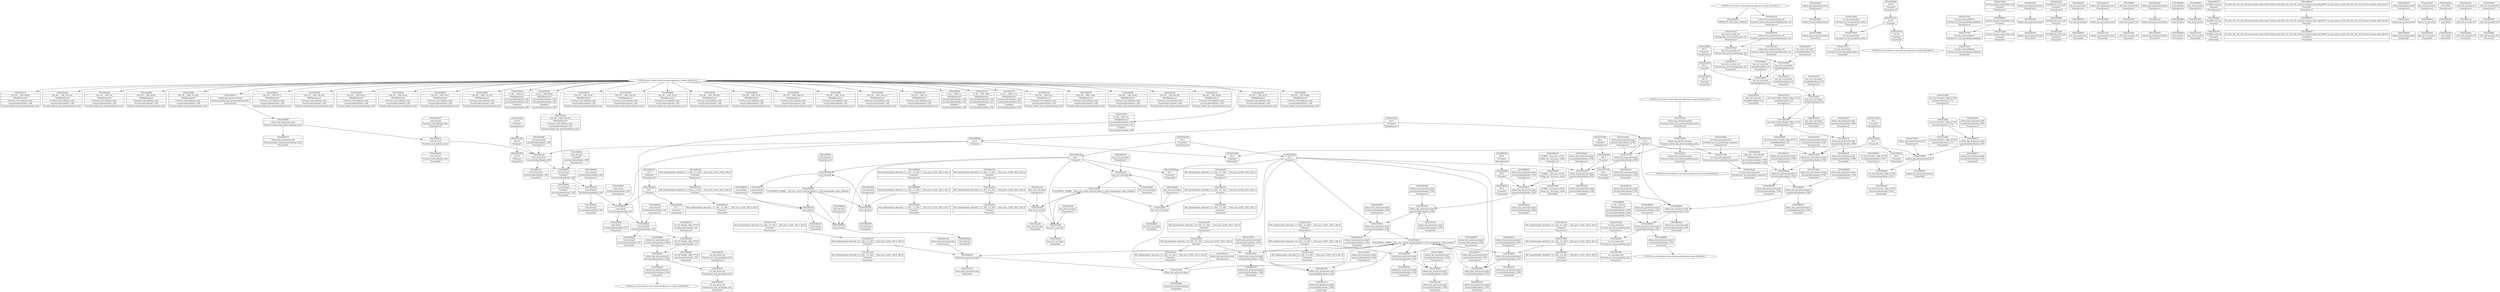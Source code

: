 digraph {
	CE0x438d630 [shape=record,shape=Mrecord,label="{CE0x438d630|128:_i8*,_:_CRE_48,52_|*MultipleSource*|Function::cred_sid&Arg::cred::|security/selinux/hooks.c,196|Function::selinux_key_permission&Arg::cred::}"]
	CE0x4382f90 [shape=record,shape=Mrecord,label="{CE0x4382f90|i64*_getelementptr_inbounds_(_2_x_i64_,_2_x_i64_*___llvm_gcov_ctr131,_i64_0,_i64_1)|*Constant*|*SummSink*}"]
	"CONST[source:1(input),value:2(dynamic)][purpose:{object}][SrcIdx:1]"
	CE0x43abe00 [shape=record,shape=Mrecord,label="{CE0x43abe00|key_ref_to_ptr:and|include/linux/key.h,116}"]
	CE0x4377510 [shape=record,shape=Mrecord,label="{CE0x4377510|selinux_key_permission:cmp|security/selinux/hooks.c,5783}"]
	CE0x43519e0 [shape=record,shape=Mrecord,label="{CE0x43519e0|selinux_key_permission:tmp2|security/selinux/hooks.c,5783|*SummSink*}"]
	CE0x437d740 [shape=record,shape=Mrecord,label="{CE0x437d740|selinux_key_permission:tmp|*SummSink*}"]
	CE0x437d610 [shape=record,shape=Mrecord,label="{CE0x437d610|selinux_key_permission:return|*SummSource*}"]
	CE0x437d680 [shape=record,shape=Mrecord,label="{CE0x437d680|selinux_key_permission:return|*SummSink*}"]
	CE0x43aea20 [shape=record,shape=Mrecord,label="{CE0x43aea20|i64_-2|*Constant*}"]
	CE0x438e680 [shape=record,shape=Mrecord,label="{CE0x438e680|128:_i8*,_:_CRE_112,120_|*MultipleSource*|Function::cred_sid&Arg::cred::|security/selinux/hooks.c,196|Function::selinux_key_permission&Arg::cred::}"]
	CE0x437a790 [shape=record,shape=Mrecord,label="{CE0x437a790|i32_5|*Constant*|*SummSource*}"]
	CE0x43744a0 [shape=record,shape=Mrecord,label="{CE0x43744a0|avc_has_perm:tclass|Function::avc_has_perm&Arg::tclass::|*SummSource*}"]
	CE0x43aab20 [shape=record,shape=Mrecord,label="{CE0x43aab20|key_ref_to_ptr:tmp}"]
	CE0x43ac160 [shape=record,shape=Mrecord,label="{CE0x43ac160|key_ref_to_ptr:tmp5|include/linux/key.h,116|*SummSource*}"]
	CE0x4378b00 [shape=record,shape=Mrecord,label="{CE0x4378b00|4:_i32,_:_CRE_8,12_|*MultipleSource*|security/selinux/hooks.c,196|security/selinux/hooks.c,197|*LoadInst*|security/selinux/hooks.c,196}"]
	CE0x435bb50 [shape=record,shape=Mrecord,label="{CE0x435bb50|selinux_key_permission:perm|Function::selinux_key_permission&Arg::perm::}"]
	CE0x4388620 [shape=record,shape=Mrecord,label="{CE0x4388620|selinux_key_permission:sid2|security/selinux/hooks.c,5791}"]
	CE0x4385530 [shape=record,shape=Mrecord,label="{CE0x4385530|selinux_key_permission:tmp14|security/selinux/hooks.c,5792|*SummSink*}"]
	CE0x43ac0f0 [shape=record,shape=Mrecord,label="{CE0x43ac0f0|key_ref_to_ptr:tmp5|include/linux/key.h,116}"]
	CE0x43819c0 [shape=record,shape=Mrecord,label="{CE0x43819c0|i32_22|*Constant*|*SummSource*}"]
	CE0x4374c60 [shape=record,shape=Mrecord,label="{CE0x4374c60|%struct.common_audit_data*_null|*Constant*|*SummSource*}"]
	CE0x4387f70 [shape=record,shape=Mrecord,label="{CE0x4387f70|i16_43|*Constant*|*SummSink*}"]
	CE0x4379cc0 [shape=record,shape=Mrecord,label="{CE0x4379cc0|i64*_getelementptr_inbounds_(_6_x_i64_,_6_x_i64_*___llvm_gcov_ctr421,_i64_0,_i64_4)|*Constant*|*SummSink*}"]
	CE0x435e290 [shape=record,shape=Mrecord,label="{CE0x435e290|selinux_key_permission:if.end}"]
	CE0x4379d30 [shape=record,shape=Mrecord,label="{CE0x4379d30|selinux_key_permission:tmp8|security/selinux/hooks.c,5786|*SummSource*}"]
	CE0x43ae600 [shape=record,shape=Mrecord,label="{CE0x43ae600|key_ref_to_ptr:tmp4|include/linux/key.h,116}"]
	CE0x435edc0 [shape=record,shape=Mrecord,label="{CE0x435edc0|GLOBAL:key_ref_to_ptr|*Constant*|*SummSource*}"]
	CE0x438fe90 [shape=record,shape=Mrecord,label="{CE0x438fe90|cred_sid:sid|security/selinux/hooks.c,197|*SummSink*}"]
	CE0x439db00 [shape=record,shape=Mrecord,label="{CE0x439db00|cred_sid:tmp|*SummSource*}"]
	CE0x438b900 [shape=record,shape=Mrecord,label="{CE0x438b900|4:_i32,_:_CRE_20,24_|*MultipleSource*|security/selinux/hooks.c,196|security/selinux/hooks.c,197|*LoadInst*|security/selinux/hooks.c,196}"]
	CE0x435eef0 [shape=record,shape=Mrecord,label="{CE0x435eef0|GLOBAL:key_ref_to_ptr|*Constant*|*SummSink*}"]
	CE0x4383500 [shape=record,shape=Mrecord,label="{CE0x4383500|cred_sid:tmp3}"]
	CE0x43858a0 [shape=record,shape=Mrecord,label="{CE0x43858a0|_ret_i32_%retval.0,_!dbg_!27729|security/selinux/hooks.c,5792}"]
	CE0x43817b0 [shape=record,shape=Mrecord,label="{CE0x43817b0|i32_22|*Constant*}"]
	CE0x4375840 [shape=record,shape=Mrecord,label="{CE0x4375840|selinux_key_permission:retval.0}"]
	CE0x43ac690 [shape=record,shape=Mrecord,label="{CE0x43ac690|VOIDTB_TE:_CE2:_elem_0:default:}"]
	CE0x4369c80 [shape=record,shape=Mrecord,label="{CE0x4369c80|i64_0|*Constant*}"]
	CE0x435bd60 [shape=record,shape=Mrecord,label="{CE0x435bd60|selinux_key_permission:tmp1|*SummSink*}"]
	CE0x4374510 [shape=record,shape=Mrecord,label="{CE0x4374510|avc_has_perm:tclass|Function::avc_has_perm&Arg::tclass::|*SummSink*}"]
	"CONST[source:1(input),value:2(dynamic)][purpose:{operation}][SrcIdx:2]"
	CE0x43772f0 [shape=record,shape=Mrecord,label="{CE0x43772f0|i64_2|*Constant*|*SummSink*}"]
	CE0x436ef40 [shape=record,shape=Mrecord,label="{CE0x436ef40|selinux_key_permission:call|security/selinux/hooks.c,5786}"]
	CE0x57366e0 [shape=record,shape=Mrecord,label="{CE0x57366e0|selinux_key_permission:tmp7|security/selinux/hooks.c,5784|*SummSource*}"]
	CE0x43abc00 [shape=record,shape=Mrecord,label="{CE0x43abc00|key_ref_to_ptr:and|include/linux/key.h,116|*SummSink*}"]
	CE0x438cec0 [shape=record,shape=Mrecord,label="{CE0x438cec0|i64*_getelementptr_inbounds_(_2_x_i64_,_2_x_i64_*___llvm_gcov_ctr131,_i64_0,_i64_0)|*Constant*|*SummSink*}"]
	CE0x43515f0 [shape=record,shape=Mrecord,label="{CE0x43515f0|selinux_key_permission:tmp1}"]
	CE0x43629a0 [shape=record,shape=Mrecord,label="{CE0x43629a0|avc_has_perm:entry|*SummSink*}"]
	CE0x43ae910 [shape=record,shape=Mrecord,label="{CE0x43ae910|key_ref_to_ptr:tmp4|include/linux/key.h,116|*SummSink*}"]
	CE0x4388bd0 [shape=record,shape=Mrecord,label="{CE0x4388bd0|selinux_key_permission:tmp12|security/selinux/hooks.c,5791|*SummSource*}"]
	CE0x435b730 [shape=record,shape=Mrecord,label="{CE0x435b730|selinux_key_permission:entry|*SummSource*}"]
	CE0x43751e0 [shape=record,shape=Mrecord,label="{CE0x43751e0|avc_has_perm:auditdata|Function::avc_has_perm&Arg::auditdata::|*SummSource*}"]
	CE0x4389b80 [shape=record,shape=Mrecord,label="{CE0x4389b80|i64*_getelementptr_inbounds_(_2_x_i64_,_2_x_i64_*___llvm_gcov_ctr131,_i64_0,_i64_1)|*Constant*}"]
	"CONST[source:0(mediator),value:2(dynamic)][purpose:{object}][SnkIdx:1]"
	CE0x4388330 [shape=record,shape=Mrecord,label="{CE0x4388330|selinux_key_permission:tmp11|security/selinux/hooks.c,5789|*SummSink*}"]
	CE0x4364a40 [shape=record,shape=Mrecord,label="{CE0x4364a40|selinux_key_permission:tmp5|security/selinux/hooks.c,5783|*SummSink*}"]
	CE0x435e3f0 [shape=record,shape=Mrecord,label="{CE0x435e3f0|_call_void_mcount()_#3}"]
	CE0x439b770 [shape=record,shape=Mrecord,label="{CE0x439b770|selinux_key_permission:call1|security/selinux/hooks.c,5788}"]
	CE0x4385910 [shape=record,shape=Mrecord,label="{CE0x4385910|_ret_i32_%retval.0,_!dbg_!27729|security/selinux/hooks.c,5792|*SummSource*}"]
	CE0x435aad0 [shape=record,shape=Mrecord,label="{CE0x435aad0|i64_2|*Constant*}"]
	CE0x439da90 [shape=record,shape=Mrecord,label="{CE0x439da90|COLLAPSED:_GCMRE___llvm_gcov_ctr131_internal_global_2_x_i64_zeroinitializer:_elem_0:default:}"]
	CE0x435f1c0 [shape=record,shape=Mrecord,label="{CE0x435f1c0|key_ref_to_ptr:key_ref|Function::key_ref_to_ptr&Arg::key_ref::|*SummSink*}"]
	CE0x4367680 [shape=record,shape=Mrecord,label="{CE0x4367680|selinux_key_permission:tmp4|security/selinux/hooks.c,5783|*SummSource*}"]
	CE0x4378010 [shape=record,shape=Mrecord,label="{CE0x4378010|selinux_key_permission:tmp5|security/selinux/hooks.c,5783}"]
	CE0x4377400 [shape=record,shape=Mrecord,label="{CE0x4377400|i64_2|*Constant*|*SummSource*}"]
	CE0x438ea20 [shape=record,shape=Mrecord,label="{CE0x438ea20|128:_i8*,_:_CRE_128,136_|*MultipleSource*|Function::cred_sid&Arg::cred::|security/selinux/hooks.c,196|Function::selinux_key_permission&Arg::cred::}"]
	CE0x43ab4f0 [shape=record,shape=Mrecord,label="{CE0x43ab4f0|i64*_getelementptr_inbounds_(_2_x_i64_,_2_x_i64_*___llvm_gcov_ctr422,_i64_0,_i64_1)|*Constant*|*SummSource*}"]
	CE0x439b660 [shape=record,shape=Mrecord,label="{CE0x439b660|_ret_i32_%tmp6,_!dbg_!27716|security/selinux/hooks.c,197|*SummSink*}"]
	CE0x43aa9a0 [shape=record,shape=Mrecord,label="{CE0x43aa9a0|i64*_getelementptr_inbounds_(_2_x_i64_,_2_x_i64_*___llvm_gcov_ctr422,_i64_0,_i64_0)|*Constant*|*SummSink*}"]
	CE0x4367610 [shape=record,shape=Mrecord,label="{CE0x4367610|selinux_key_permission:tmp4|security/selinux/hooks.c,5783}"]
	CE0x4369a90 [shape=record,shape=Mrecord,label="{CE0x4369a90|GLOBAL:__llvm_gcov_ctr421|Global_var:__llvm_gcov_ctr421}"]
	CE0x4366020 [shape=record,shape=Mrecord,label="{CE0x4366020|selinux_key_permission:if.then|*SummSink*}"]
	CE0x43748b0 [shape=record,shape=Mrecord,label="{CE0x43748b0|avc_has_perm:requested|Function::avc_has_perm&Arg::requested::|*SummSource*}"]
	CE0x43626c0 [shape=record,shape=Mrecord,label="{CE0x43626c0|avc_has_perm:entry|*SummSource*}"]
	CE0x4396df0 [shape=record,shape=Mrecord,label="{CE0x4396df0|cred_sid:entry|*SummSource*}"]
	CE0x438bde0 [shape=record,shape=Mrecord,label="{CE0x438bde0|cred_sid:tmp6|security/selinux/hooks.c,197|*SummSink*}"]
	CE0x435ddc0 [shape=record,shape=Mrecord,label="{CE0x435ddc0|COLLAPSED:_GCMRE___llvm_gcov_ctr421_internal_global_6_x_i64_zeroinitializer:_elem_0:default:}"]
	CE0x4377fa0 [shape=record,shape=Mrecord,label="{CE0x4377fa0|selinux_key_permission:tmp4|security/selinux/hooks.c,5783|*SummSink*}"]
	CE0x4360060 [shape=record,shape=Mrecord,label="{CE0x4360060|i32_0|*Constant*}"]
	CE0x4375140 [shape=record,shape=Mrecord,label="{CE0x4375140|avc_has_perm:auditdata|Function::avc_has_perm&Arg::auditdata::}"]
	CE0x43827f0 [shape=record,shape=Mrecord,label="{CE0x43827f0|128:_i8*,_:_CRE_20,24_|*MultipleSource*|Function::cred_sid&Arg::cred::|security/selinux/hooks.c,196|Function::selinux_key_permission&Arg::cred::}"]
	CE0x5869200 [shape=record,shape=Mrecord,label="{CE0x5869200|selinux_key_permission:tmp3|security/selinux/hooks.c,5783|*SummSource*}"]
	CE0x4387bd0 [shape=record,shape=Mrecord,label="{CE0x4387bd0|avc_has_perm:tsid|Function::avc_has_perm&Arg::tsid::|*SummSource*}"]
	CE0x4382260 [shape=record,shape=Mrecord,label="{CE0x4382260|cred_sid:tmp5|security/selinux/hooks.c,196}"]
	CE0x435cbe0 [shape=record,shape=Mrecord,label="{CE0x435cbe0|selinux_key_permission:tmp2|security/selinux/hooks.c,5783|*SummSource*}"]
	CE0x4362b10 [shape=record,shape=Mrecord,label="{CE0x4362b10|avc_has_perm:ssid|Function::avc_has_perm&Arg::ssid::}"]
	CE0x43aa7a0 [shape=record,shape=Mrecord,label="{CE0x43aa7a0|key_ref_to_ptr:bb|*SummSink*}"]
	CE0x43685d0 [shape=record,shape=Mrecord,label="{CE0x43685d0|200:_i8*,_:_CR_200,208_|*MultipleSource*|security/selinux/hooks.c,5788|security/selinux/hooks.c,5789}"]
	CE0x5a10400 [shape=record,shape=Mrecord,label="{CE0x5a10400|selinux_key_permission:tmp9|security/selinux/hooks.c,5786|*SummSource*}"]
	CE0x43ae010 [shape=record,shape=Mrecord,label="{CE0x43ae010|key_ref_to_ptr:tmp3|*SummSource*}"]
	CE0x4392400 [shape=record,shape=Mrecord,label="{CE0x4392400|i32_1|*Constant*}"]
	CE0x438f500 [shape=record,shape=Mrecord,label="{CE0x438f500|cred_sid:tmp4|*LoadInst*|security/selinux/hooks.c,196}"]
	CE0x4381aa0 [shape=record,shape=Mrecord,label="{CE0x4381aa0|cred_sid:security|security/selinux/hooks.c,196}"]
	CE0x435b5d0 [shape=record,shape=Mrecord,label="{CE0x435b5d0|i64_1|*Constant*|*SummSink*}"]
	CE0x4360ff0 [shape=record,shape=Mrecord,label="{CE0x4360ff0|_call_void_mcount()_#3|*SummSource*}"]
	CE0x43ade30 [shape=record,shape=Mrecord,label="{CE0x43ade30|key_ref_to_ptr:tmp3}"]
	CE0x4387e70 [shape=record,shape=Mrecord,label="{CE0x4387e70|i16_43|*Constant*}"]
	"CONST[source:0(mediator),value:2(dynamic)][purpose:{object}][SnkIdx:2]"
	CE0x4361360 [shape=record,shape=Mrecord,label="{CE0x4361360|selinux_key_permission:tmp2|security/selinux/hooks.c,5783}"]
	CE0x43804b0 [shape=record,shape=Mrecord,label="{CE0x43804b0|selinux_key_permission:tmp11|security/selinux/hooks.c,5789}"]
	CE0x43837c0 [shape=record,shape=Mrecord,label="{CE0x43837c0|selinux_key_permission:tmp9|security/selinux/hooks.c,5786|*SummSink*}"]
	CE0x43ada40 [shape=record,shape=Mrecord,label="{CE0x43ada40|key_ref_to_ptr:tmp2}"]
	CE0x438e850 [shape=record,shape=Mrecord,label="{CE0x438e850|128:_i8*,_:_CRE_120,128_|*MultipleSource*|Function::cred_sid&Arg::cred::|security/selinux/hooks.c,196|Function::selinux_key_permission&Arg::cred::}"]
	CE0x4351ca0 [shape=record,shape=Mrecord,label="{CE0x4351ca0|selinux_key_permission:entry|*SummSink*}"]
	CE0x435cd40 [shape=record,shape=Mrecord,label="{CE0x435cd40|selinux_key_permission:cmp|security/selinux/hooks.c,5783|*SummSource*}"]
	CE0x439c910 [shape=record,shape=Mrecord,label="{CE0x439c910|selinux_key_permission:call1|security/selinux/hooks.c,5788|*SummSource*}"]
	CE0x4379da0 [shape=record,shape=Mrecord,label="{CE0x4379da0|selinux_key_permission:tmp8|security/selinux/hooks.c,5786}"]
	CE0x5736620 [shape=record,shape=Mrecord,label="{CE0x5736620|selinux_key_permission:tmp7|security/selinux/hooks.c,5784}"]
	CE0x436b3f0 [shape=record,shape=Mrecord,label="{CE0x436b3f0|avc_has_perm:tsid|Function::avc_has_perm&Arg::tsid::}"]
	CE0x438cd30 [shape=record,shape=Mrecord,label="{CE0x438cd30|i64*_getelementptr_inbounds_(_2_x_i64_,_2_x_i64_*___llvm_gcov_ctr131,_i64_0,_i64_0)|*Constant*|*SummSource*}"]
	CE0x438d800 [shape=record,shape=Mrecord,label="{CE0x438d800|128:_i8*,_:_CRE_52,56_|*MultipleSource*|Function::cred_sid&Arg::cred::|security/selinux/hooks.c,196|Function::selinux_key_permission&Arg::cred::}"]
	CE0x4383700 [shape=record,shape=Mrecord,label="{CE0x4383700|selinux_key_permission:tmp9|security/selinux/hooks.c,5786}"]
	CE0x4395c70 [shape=record,shape=Mrecord,label="{CE0x4395c70|GLOBAL:cred_sid|*Constant*|*SummSource*}"]
	CE0x437d8a0 [shape=record,shape=Mrecord,label="{CE0x437d8a0|selinux_key_permission:return}"]
	CE0x4384dc0 [shape=record,shape=Mrecord,label="{CE0x4384dc0|selinux_key_permission:tmp13|security/selinux/hooks.c,5792}"]
	CE0x4361640 [shape=record,shape=Mrecord,label="{CE0x4361640|_ret_%struct.key*_%tmp5,_!dbg_!27715|include/linux/key.h,116}"]
	CE0x4381bf0 [shape=record,shape=Mrecord,label="{CE0x4381bf0|cred_sid:security|security/selinux/hooks.c,196|*SummSource*}"]
	CE0x43623c0 [shape=record,shape=Mrecord,label="{CE0x43623c0|selinux_key_permission:tmp10|security/selinux/hooks.c,5789|*SummSource*}"]
	CE0x439a510 [shape=record,shape=Mrecord,label="{CE0x439a510|_ret_i32_%tmp6,_!dbg_!27716|security/selinux/hooks.c,197|*SummSource*}"]
	CE0x438f160 [shape=record,shape=Mrecord,label="{CE0x438f160|128:_i8*,_:_CRE_160,168_|*MultipleSource*|Function::cred_sid&Arg::cred::|security/selinux/hooks.c,196|Function::selinux_key_permission&Arg::cred::}"]
	CE0x43949f0 [shape=record,shape=Mrecord,label="{CE0x43949f0|selinux_key_permission:call|security/selinux/hooks.c,5786|*SummSource*}"]
	CE0x4388ee0 [shape=record,shape=Mrecord,label="{CE0x4388ee0|i32_(i32,_i32,_i16,_i32,_%struct.common_audit_data*)*_bitcast_(i32_(i32,_i32,_i16,_i32,_%struct.common_audit_data.495*)*_avc_has_perm_to_i32_(i32,_i32,_i16,_i32,_%struct.common_audit_data*)*)|*Constant*|*SummSource*}"]
	CE0x435d630 [shape=record,shape=Mrecord,label="{CE0x435d630|selinux_key_permission:bb|*SummSource*}"]
	CE0x4382590 [shape=record,shape=Mrecord,label="{CE0x4382590|128:_i8*,_:_CRE_16,20_|*MultipleSource*|Function::cred_sid&Arg::cred::|security/selinux/hooks.c,196|Function::selinux_key_permission&Arg::cred::}"]
	CE0x4369a20 [shape=record,shape=Mrecord,label="{CE0x4369a20|GLOBAL:__llvm_gcov_ctr421|Global_var:__llvm_gcov_ctr421|*SummSource*}"]
	CE0x43ab9f0 [shape=record,shape=Mrecord,label="{CE0x43ab9f0|i64_-2|*Constant*|*SummSource*}"]
	CE0x43901c0 [shape=record,shape=Mrecord,label="{CE0x43901c0|cred_sid:tmp5|security/selinux/hooks.c,196|*SummSink*}"]
	CE0x438f330 [shape=record,shape=Mrecord,label="{CE0x438f330|128:_i8*,_:_CRE_168,176_|*MultipleSource*|Function::cred_sid&Arg::cred::|security/selinux/hooks.c,196|Function::selinux_key_permission&Arg::cred::}"]
	CE0x4375a40 [shape=record,shape=Mrecord,label="{CE0x4375a40|selinux_key_permission:retval.0|*SummSource*}"]
	CE0x437de50 [shape=record,shape=Mrecord,label="{CE0x437de50|key_ref_to_ptr:entry|*SummSource*}"]
	CE0x4389ae0 [shape=record,shape=Mrecord,label="{CE0x4389ae0|cred_sid:tmp1|*SummSource*}"]
	CE0x4363e70 [shape=record,shape=Mrecord,label="{CE0x4363e70|i64*_getelementptr_inbounds_(_6_x_i64_,_6_x_i64_*___llvm_gcov_ctr421,_i64_0,_i64_0)|*Constant*}"]
	CE0x4351a90 [shape=record,shape=Mrecord,label="{CE0x4351a90|i32_0|*Constant*|*SummSink*}"]
	CE0x438cff0 [shape=record,shape=Mrecord,label="{CE0x438cff0|128:_i8*,_:_CRE_32,36_|*MultipleSource*|Function::cred_sid&Arg::cred::|security/selinux/hooks.c,196|Function::selinux_key_permission&Arg::cred::}"]
	CE0x4389030 [shape=record,shape=Mrecord,label="{CE0x4389030|i32_(i32,_i32,_i16,_i32,_%struct.common_audit_data*)*_bitcast_(i32_(i32,_i32,_i16,_i32,_%struct.common_audit_data.495*)*_avc_has_perm_to_i32_(i32,_i32,_i16,_i32,_%struct.common_audit_data*)*)|*Constant*|*SummSink*}"]
	CE0x436b330 [shape=record,shape=Mrecord,label="{CE0x436b330|avc_has_perm:ssid|Function::avc_has_perm&Arg::ssid::|*SummSink*}"]
	CE0x4396f20 [shape=record,shape=Mrecord,label="{CE0x4396f20|selinux_key_permission:cred|Function::selinux_key_permission&Arg::cred::}"]
	CE0x4359e60 [shape=record,shape=Mrecord,label="{CE0x4359e60|selinux_key_permission:entry}"]
	CE0x435c020 [shape=record,shape=Mrecord,label="{CE0x435c020|i64*_getelementptr_inbounds_(_6_x_i64_,_6_x_i64_*___llvm_gcov_ctr421,_i64_0,_i64_0)|*Constant*|*SummSink*}"]
	CE0x43adab0 [shape=record,shape=Mrecord,label="{CE0x43adab0|key_ref_to_ptr:tmp2|*SummSource*}"]
	CE0x4364dc0 [shape=record,shape=Mrecord,label="{CE0x4364dc0|selinux_key_permission:call1|security/selinux/hooks.c,5788|*SummSink*}"]
	CE0x438e4b0 [shape=record,shape=Mrecord,label="{CE0x438e4b0|128:_i8*,_:_CRE_104,112_|*MultipleSource*|Function::cred_sid&Arg::cred::|security/selinux/hooks.c,196|Function::selinux_key_permission&Arg::cred::}"]
	CE0x437a830 [shape=record,shape=Mrecord,label="{CE0x437a830|selinux_key_permission:security|security/selinux/hooks.c,5789}"]
	CE0x4384b50 [shape=record,shape=Mrecord,label="{CE0x4384b50|i64*_getelementptr_inbounds_(_6_x_i64_,_6_x_i64_*___llvm_gcov_ctr421,_i64_0,_i64_5)|*Constant*|*SummSink*}"]
	CE0x4381a30 [shape=record,shape=Mrecord,label="{CE0x4381a30|128:_i8*,_:_CRE_0,4_|*MultipleSource*|Function::cred_sid&Arg::cred::|security/selinux/hooks.c,196|Function::selinux_key_permission&Arg::cred::}"]
	CE0x4395c00 [shape=record,shape=Mrecord,label="{CE0x4395c00|GLOBAL:cred_sid|*Constant*|*SummSink*}"]
	CE0x438fad0 [shape=record,shape=Mrecord,label="{CE0x438fad0|4:_i32,_:_CRE_0,4_|*MultipleSource*|security/selinux/hooks.c,196|security/selinux/hooks.c,197|*LoadInst*|security/selinux/hooks.c,196}"]
	CE0x43807f0 [shape=record,shape=Mrecord,label="{CE0x43807f0|i64_0|*Constant*|*SummSink*}"]
	CE0x435d160 [shape=record,shape=Mrecord,label="{CE0x435d160|selinux_key_permission:perm|Function::selinux_key_permission&Arg::perm::|*SummSource*}"]
	CE0x438c290 [shape=record,shape=Mrecord,label="{CE0x438c290|cred_sid:bb}"]
	CE0x4398170 [shape=record,shape=Mrecord,label="{CE0x4398170|selinux_key_permission:cred|Function::selinux_key_permission&Arg::cred::|*SummSink*}"]
	CE0x438c5d0 [shape=record,shape=Mrecord,label="{CE0x438c5d0|cred_sid:bb|*SummSink*}"]
	CE0x4362170 [shape=record,shape=Mrecord,label="{CE0x4362170|4:_i32,_:_CRE_16,20_|*MultipleSource*|security/selinux/hooks.c,196|security/selinux/hooks.c,197|*LoadInst*|security/selinux/hooks.c,196}"]
	CE0x435c4c0 [shape=record,shape=Mrecord,label="{CE0x435c4c0|selinux_key_permission:if.then}"]
	CE0x43abb70 [shape=record,shape=Mrecord,label="{CE0x43abb70|i64_-2|*Constant*|*SummSink*}"]
	CE0x4384ea0 [shape=record,shape=Mrecord,label="{CE0x4384ea0|selinux_key_permission:tmp13|security/selinux/hooks.c,5792|*SummSink*}"]
	CE0x4388d70 [shape=record,shape=Mrecord,label="{CE0x4388d70|selinux_key_permission:call3|security/selinux/hooks.c,5791}"]
	CE0x438baa0 [shape=record,shape=Mrecord,label="{CE0x438baa0|cred_sid:tmp6|security/selinux/hooks.c,197}"]
	CE0x439da20 [shape=record,shape=Mrecord,label="{CE0x439da20|cred_sid:tmp}"]
	CE0x4381870 [shape=record,shape=Mrecord,label="{CE0x4381870|i32_22|*Constant*|*SummSink*}"]
	CE0x4388260 [shape=record,shape=Mrecord,label="{CE0x4388260|selinux_key_permission:tmp11|security/selinux/hooks.c,5789|*SummSource*}"]
	CE0x4361b70 [shape=record,shape=Mrecord,label="{CE0x4361b70|4:_i32,_:_CRE_12,16_|*MultipleSource*|security/selinux/hooks.c,196|security/selinux/hooks.c,197|*LoadInst*|security/selinux/hooks.c,196}"]
	CE0x43585b0 [shape=record,shape=Mrecord,label="{CE0x43585b0|selinux_key_permission:tmp6|security/selinux/hooks.c,5784|*SummSink*}"]
	CE0x43ac2e0 [shape=record,shape=Mrecord,label="{CE0x43ac2e0|key_ref_to_ptr:tmp5|include/linux/key.h,116|*SummSink*}"]
	CE0x4389950 [shape=record,shape=Mrecord,label="{CE0x4389950|cred_sid:tmp1}"]
	CE0x435fc10 [shape=record,shape=Mrecord,label="{CE0x435fc10|cred_sid:tmp3|*SummSink*}"]
	CE0x4383120 [shape=record,shape=Mrecord,label="{CE0x4383120|cred_sid:tmp2}"]
	CE0x43900b0 [shape=record,shape=Mrecord,label="{CE0x43900b0|cred_sid:tmp5|security/selinux/hooks.c,196|*SummSource*}"]
	CE0x4382130 [shape=record,shape=Mrecord,label="{CE0x4382130|128:_i8*,_:_CRE_8,16_|*MultipleSource*|Function::cred_sid&Arg::cred::|security/selinux/hooks.c,196|Function::selinux_key_permission&Arg::cred::}"]
	CE0x43ae4f0 [shape=record,shape=Mrecord,label="{CE0x43ae4f0|_call_void_mcount()_#3|*SummSink*}"]
	CE0x436b290 [shape=record,shape=Mrecord,label="{CE0x436b290|avc_has_perm:ssid|Function::avc_has_perm&Arg::ssid::|*SummSource*}"]
	CE0x4364ab0 [shape=record,shape=Mrecord,label="{CE0x4364ab0|i64*_getelementptr_inbounds_(_6_x_i64_,_6_x_i64_*___llvm_gcov_ctr421,_i64_0,_i64_3)|*Constant*}"]
	CE0x438dd70 [shape=record,shape=Mrecord,label="{CE0x438dd70|128:_i8*,_:_CRE_72,80_|*MultipleSource*|Function::cred_sid&Arg::cred::|security/selinux/hooks.c,196|Function::selinux_key_permission&Arg::cred::}"]
	CE0x4351350 [shape=record,shape=Mrecord,label="{CE0x4351350|i64*_getelementptr_inbounds_(_6_x_i64_,_6_x_i64_*___llvm_gcov_ctr421,_i64_0,_i64_3)|*Constant*|*SummSource*}"]
	CE0x43828f0 [shape=record,shape=Mrecord,label="{CE0x43828f0|128:_i8*,_:_CRE_24,28_|*MultipleSource*|Function::cred_sid&Arg::cred::|security/selinux/hooks.c,196|Function::selinux_key_permission&Arg::cred::}"]
	CE0x43622a0 [shape=record,shape=Mrecord,label="{CE0x43622a0|selinux_key_permission:tmp3|security/selinux/hooks.c,5783|*SummSink*}"]
	CE0x4375600 [shape=record,shape=Mrecord,label="{CE0x4375600|i64*_getelementptr_inbounds_(_6_x_i64_,_6_x_i64_*___llvm_gcov_ctr421,_i64_0,_i64_5)|*Constant*}"]
	CE0x438e2e0 [shape=record,shape=Mrecord,label="{CE0x438e2e0|128:_i8*,_:_CRE_96,104_|*MultipleSource*|Function::cred_sid&Arg::cred::|security/selinux/hooks.c,196|Function::selinux_key_permission&Arg::cred::}"]
	CE0x435bcb0 [shape=record,shape=Mrecord,label="{CE0x435bcb0|selinux_key_permission:if.end|*SummSink*}"]
	CE0x43ae450 [shape=record,shape=Mrecord,label="{CE0x43ae450|_call_void_mcount()_#3|*SummSource*}"]
	CE0x4379210 [shape=record,shape=Mrecord,label="{CE0x4379210|key_ref_to_ptr:key_ref|Function::key_ref_to_ptr&Arg::key_ref::|*SummSource*}"]
	CE0x43aac00 [shape=record,shape=Mrecord,label="{CE0x43aac00|key_ref_to_ptr:tmp|*SummSource*}"]
	CE0x4379310 [shape=record,shape=Mrecord,label="{CE0x4379310|_ret_%struct.key*_%tmp5,_!dbg_!27715|include/linux/key.h,116|*SummSource*}"]
	CE0x4392790 [shape=record,shape=Mrecord,label="{CE0x4392790|selinux_key_permission:tmp8|security/selinux/hooks.c,5786|*SummSink*}"]
	CE0x43aa830 [shape=record,shape=Mrecord,label="{CE0x43aa830|i64*_getelementptr_inbounds_(_2_x_i64_,_2_x_i64_*___llvm_gcov_ctr422,_i64_0,_i64_0)|*Constant*}"]
	CE0x4396d80 [shape=record,shape=Mrecord,label="{CE0x4396d80|cred_sid:entry}"]
	"CONST[source:0(mediator),value:2(dynamic)][purpose:{subject}][SnkIdx:0]"
	CE0x4369880 [shape=record,shape=Mrecord,label="{CE0x4369880|GLOBAL:key_ref_to_ptr|*Constant*}"]
	CE0x4399230 [shape=record,shape=Mrecord,label="{CE0x4399230|cred_sid:cred|Function::cred_sid&Arg::cred::}"]
	CE0x4368290 [shape=record,shape=Mrecord,label="{CE0x4368290|selinux_key_permission:key_ref|Function::selinux_key_permission&Arg::key_ref::}"]
	CE0x438c450 [shape=record,shape=Mrecord,label="{CE0x438c450|cred_sid:bb|*SummSource*}"]
	CE0x4374cd0 [shape=record,shape=Mrecord,label="{CE0x4374cd0|%struct.common_audit_data*_null|*Constant*|*SummSink*}"]
	CE0x4384e30 [shape=record,shape=Mrecord,label="{CE0x4384e30|selinux_key_permission:tmp13|security/selinux/hooks.c,5792|*SummSource*}"]
	CE0x43aafd0 [shape=record,shape=Mrecord,label="{CE0x43aafd0|key_ref_to_ptr:tmp1|*SummSource*}"]
	CE0x4383420 [shape=record,shape=Mrecord,label="{CE0x4383420|cred_sid:tmp2|*SummSource*}"]
	CE0x435ffa0 [shape=record,shape=Mrecord,label="{CE0x435ffa0|_call_void_mcount()_#3|*SummSink*}"]
	CE0x435f310 [shape=record,shape=Mrecord,label="{CE0x435f310|i32_5|*Constant*|*SummSink*}"]
	CE0x4386470 [shape=record,shape=Mrecord,label="{CE0x4386470|selinux_key_permission:call3|security/selinux/hooks.c,5791|*SummSink*}"]
	CE0x4383600 [shape=record,shape=Mrecord,label="{CE0x4383600|i64*_getelementptr_inbounds_(_2_x_i64_,_2_x_i64_*___llvm_gcov_ctr131,_i64_0,_i64_1)|*Constant*|*SummSource*}"]
	CE0x43aaed0 [shape=record,shape=Mrecord,label="{CE0x43aaed0|key_ref_to_ptr:tmp|*SummSink*}"]
	CE0x438d120 [shape=record,shape=Mrecord,label="{CE0x438d120|128:_i8*,_:_CRE_36,40_|*MultipleSource*|Function::cred_sid&Arg::cred::|security/selinux/hooks.c,196|Function::selinux_key_permission&Arg::cred::}"]
	CE0x43841a0 [shape=record,shape=Mrecord,label="{CE0x43841a0|i64*_getelementptr_inbounds_(_6_x_i64_,_6_x_i64_*___llvm_gcov_ctr421,_i64_0,_i64_5)|*Constant*|*SummSource*}"]
	CE0x5869190 [shape=record,shape=Mrecord,label="{CE0x5869190|i64_0|*Constant*|*SummSource*}"]
	CE0x435cea0 [shape=record,shape=Mrecord,label="{CE0x435cea0|selinux_key_permission:bb}"]
	CE0x438f6d0 [shape=record,shape=Mrecord,label="{CE0x438f6d0|cred_sid:tmp4|*LoadInst*|security/selinux/hooks.c,196|*SummSource*}"]
	CE0x4385c00 [shape=record,shape=Mrecord,label="{CE0x4385c00|i64*_getelementptr_inbounds_(_2_x_i64_,_2_x_i64_*___llvm_gcov_ctr131,_i64_0,_i64_0)|*Constant*}"]
	CE0x438fbe0 [shape=record,shape=Mrecord,label="{CE0x438fbe0|cred_sid:sid|security/selinux/hooks.c,197|*SummSource*}"]
	CE0x438fb40 [shape=record,shape=Mrecord,label="{CE0x438fb40|cred_sid:sid|security/selinux/hooks.c,197}"]
	"CONST[source:1(input),value:2(dynamic)][purpose:{subject}][SrcIdx:3]"
	CE0x4385a40 [shape=record,shape=Mrecord,label="{CE0x4385a40|_ret_i32_%retval.0,_!dbg_!27729|security/selinux/hooks.c,5792|*SummSink*}"]
	CE0x435d210 [shape=record,shape=Mrecord,label="{CE0x435d210|selinux_key_permission:perm|Function::selinux_key_permission&Arg::perm::|*SummSink*}"]
	CE0x43992a0 [shape=record,shape=Mrecord,label="{CE0x43992a0|_ret_i32_%tmp6,_!dbg_!27716|security/selinux/hooks.c,197}"]
	CE0x4374fa0 [shape=record,shape=Mrecord,label="{CE0x4374fa0|_ret_i32_%retval.0,_!dbg_!27728|security/selinux/avc.c,775}"]
	CE0x4378a00 [shape=record,shape=Mrecord,label="{CE0x4378a00|4:_i32,_:_CRE_4,8_|*MultipleSource*|security/selinux/hooks.c,196|security/selinux/hooks.c,197|*LoadInst*|security/selinux/hooks.c,196}"]
	CE0x43860d0 [shape=record,shape=Mrecord,label="{CE0x43860d0|selinux_key_permission:tmp12|security/selinux/hooks.c,5791|*SummSink*}"]
	CE0x4396e60 [shape=record,shape=Mrecord,label="{CE0x4396e60|cred_sid:entry|*SummSink*}"]
	CE0x43ab230 [shape=record,shape=Mrecord,label="{CE0x43ab230|i64*_getelementptr_inbounds_(_2_x_i64_,_2_x_i64_*___llvm_gcov_ctr422,_i64_0,_i64_1)|*Constant*}"]
	CE0x4382a50 [shape=record,shape=Mrecord,label="{CE0x4382a50|128:_i8*,_:_CRE_28,32_|*MultipleSource*|Function::cred_sid&Arg::cred::|security/selinux/hooks.c,196|Function::selinux_key_permission&Arg::cred::}"]
	CE0x4388b60 [shape=record,shape=Mrecord,label="{CE0x4388b60|selinux_key_permission:tmp12|security/selinux/hooks.c,5791}"]
	CE0x4389dc0 [shape=record,shape=Mrecord,label="{CE0x4389dc0|cred_sid:tmp1|*SummSink*}"]
	CE0x437f3a0 [shape=record,shape=Mrecord,label="{CE0x437f3a0|i32_5|*Constant*}"]
	CE0x438df40 [shape=record,shape=Mrecord,label="{CE0x438df40|128:_i8*,_:_CRE_80,88_|*MultipleSource*|Function::cred_sid&Arg::cred::|security/selinux/hooks.c,196|Function::selinux_key_permission&Arg::cred::}"]
	CE0x438f8a0 [shape=record,shape=Mrecord,label="{CE0x438f8a0|cred_sid:tmp4|*LoadInst*|security/selinux/hooks.c,196|*SummSink*}"]
	CE0x438e110 [shape=record,shape=Mrecord,label="{CE0x438e110|128:_i8*,_:_CRE_88,89_|*MultipleSource*|Function::cred_sid&Arg::cred::|security/selinux/hooks.c,196|Function::selinux_key_permission&Arg::cred::}"]
	CE0x43891d0 [shape=record,shape=Mrecord,label="{CE0x43891d0|avc_has_perm:entry}"]
	CE0x43680c0 [shape=record,shape=Mrecord,label="{CE0x43680c0|key_ref_to_ptr:entry}"]
	CE0x438edc0 [shape=record,shape=Mrecord,label="{CE0x438edc0|128:_i8*,_:_CRE_144,152_|*MultipleSource*|Function::cred_sid&Arg::cred::|security/selinux/hooks.c,196|Function::selinux_key_permission&Arg::cred::}"]
	CE0x4388750 [shape=record,shape=Mrecord,label="{CE0x4388750|selinux_key_permission:sid2|security/selinux/hooks.c,5791|*SummSource*}"]
	CE0x43753b0 [shape=record,shape=Mrecord,label="{CE0x43753b0|_ret_i32_%retval.0,_!dbg_!27728|security/selinux/avc.c,775|*SummSource*}"]
	CE0x4374430 [shape=record,shape=Mrecord,label="{CE0x4374430|avc_has_perm:tclass|Function::avc_has_perm&Arg::tclass::}"]
	CE0x4369300 [shape=record,shape=Mrecord,label="{CE0x4369300|selinux_key_permission:tmp6|security/selinux/hooks.c,5784|*SummSource*}"]
	CE0x43abea0 [shape=record,shape=Mrecord,label="{CE0x43abea0|key_ref_to_ptr:and|include/linux/key.h,116|*SummSource*}"]
	CE0x4394ad0 [shape=record,shape=Mrecord,label="{CE0x4394ad0|selinux_key_permission:call|security/selinux/hooks.c,5786|*SummSink*}"]
	CE0x43ab040 [shape=record,shape=Mrecord,label="{CE0x43ab040|key_ref_to_ptr:tmp1|*SummSink*}"]
	"CONST[source:0(mediator),value:0(static)][purpose:{operation}][SnkIdx:3]"
	CE0x435d4d0 [shape=record,shape=Mrecord,label="{CE0x435d4d0|i64_1|*Constant*|*SummSource*}"]
	CE0x4375420 [shape=record,shape=Mrecord,label="{CE0x4375420|_ret_i32_%retval.0,_!dbg_!27728|security/selinux/avc.c,775|*SummSink*}"]
	CE0x4383490 [shape=record,shape=Mrecord,label="{CE0x4383490|cred_sid:tmp2|*SummSink*}"]
	CE0x4394a60 [shape=record,shape=Mrecord,label="{CE0x4394a60|GLOBAL:cred_sid|*Constant*}"]
	CE0x4386340 [shape=record,shape=Mrecord,label="{CE0x4386340|selinux_key_permission:call3|security/selinux/hooks.c,5791|*SummSource*}"]
	CE0x438a100 [shape=record,shape=Mrecord,label="{CE0x438a100|i64*_getelementptr_inbounds_(_2_x_i64_,_2_x_i64_*___llvm_gcov_ctr422,_i64_0,_i64_0)|*Constant*|*SummSource*}"]
	CE0x4381fb0 [shape=record,shape=Mrecord,label="{CE0x4381fb0|128:_i8*,_:_CRE_4,8_|*MultipleSource*|Function::cred_sid&Arg::cred::|security/selinux/hooks.c,196|Function::selinux_key_permission&Arg::cred::}"]
	CE0x435fba0 [shape=record,shape=Mrecord,label="{CE0x435fba0|cred_sid:tmp3|*SummSource*}"]
	CE0x43765d0 [shape=record,shape=Mrecord,label="{CE0x43765d0|i64*_getelementptr_inbounds_(_6_x_i64_,_6_x_i64_*___llvm_gcov_ctr421,_i64_0,_i64_3)|*Constant*|*SummSink*}"]
	CE0x438d9d0 [shape=record,shape=Mrecord,label="{CE0x438d9d0|128:_i8*,_:_CRE_56,64_|*MultipleSource*|Function::cred_sid&Arg::cred::|security/selinux/hooks.c,196|Function::selinux_key_permission&Arg::cred::}"]
	CE0x438a2c0 [shape=record,shape=Mrecord,label="{CE0x438a2c0|cred_sid:tmp|*SummSink*}"]
	CE0x438bf00 [shape=record,shape=Mrecord,label="{CE0x438bf00|key_ref_to_ptr:bb|*SummSource*}"]
	CE0x43619d0 [shape=record,shape=Mrecord,label="{CE0x43619d0|key_ref_to_ptr:bb}"]
	CE0x3c4c030 [shape=record,shape=Mrecord,label="{CE0x3c4c030|selinux_key_permission:tmp7|security/selinux/hooks.c,5784|*SummSink*}"]
	CE0x43658a0 [shape=record,shape=Mrecord,label="{CE0x43658a0|selinux_key_permission:tmp10|security/selinux/hooks.c,5789}"]
	CE0x438ef90 [shape=record,shape=Mrecord,label="{CE0x438ef90|128:_i8*,_:_CRE_152,160_|*MultipleSource*|Function::cred_sid&Arg::cred::|security/selinux/hooks.c,196|Function::selinux_key_permission&Arg::cred::}"]
	CE0x435bec0 [shape=record,shape=Mrecord,label="{CE0x435bec0|selinux_key_permission:cmp|security/selinux/hooks.c,5783|*SummSink*}"]
	CE0x43649d0 [shape=record,shape=Mrecord,label="{CE0x43649d0|selinux_key_permission:tmp5|security/selinux/hooks.c,5783|*SummSource*}"]
	CE0x4360de0 [shape=record,shape=Mrecord,label="{CE0x4360de0|selinux_key_permission:tmp}"]
	CE0x4361530 [shape=record,shape=Mrecord,label="{CE0x4361530|selinux_key_permission:key_ref|Function::selinux_key_permission&Arg::key_ref::|*SummSink*}"]
	CE0x4388af0 [shape=record,shape=Mrecord,label="{CE0x4388af0|0:_i32,_:_CR_0,4_|*MultipleSource*|security/selinux/hooks.c,5789|security/selinux/hooks.c,5789|security/selinux/hooks.c,5791}"]
	CE0x4385370 [shape=record,shape=Mrecord,label="{CE0x4385370|selinux_key_permission:tmp14|security/selinux/hooks.c,5792|*SummSource*}"]
	CE0x4374a20 [shape=record,shape=Mrecord,label="{CE0x4374a20|avc_has_perm:requested|Function::avc_has_perm&Arg::requested::|*SummSink*}"]
	CE0x43880e0 [shape=record,shape=Mrecord,label="{CE0x43880e0|%struct.common_audit_data*_null|*Constant*}"]
	CE0x435cb30 [shape=record,shape=Mrecord,label="{CE0x435cb30|i32_0|*Constant*|*SummSource*}"]
	CE0x436f0c0 [shape=record,shape=Mrecord,label="{CE0x436f0c0|selinux_key_permission:tmp3|security/selinux/hooks.c,5783}"]
	CE0x43791a0 [shape=record,shape=Mrecord,label="{CE0x43791a0|key_ref_to_ptr:key_ref|Function::key_ref_to_ptr&Arg::key_ref::}"]
	CE0x43ae0b0 [shape=record,shape=Mrecord,label="{CE0x43ae0b0|key_ref_to_ptr:tmp3|*SummSink*}"]
	CE0x435db00 [shape=record,shape=Mrecord,label="{CE0x435db00|selinux_key_permission:bb|*SummSink*}"]
	CE0x435d580 [shape=record,shape=Mrecord,label="{CE0x435d580|i64_1|*Constant*}"]
	CE0x437a8a0 [shape=record,shape=Mrecord,label="{CE0x437a8a0|selinux_key_permission:security|security/selinux/hooks.c,5789|*SummSink*}"]
	CE0x43aab90 [shape=record,shape=Mrecord,label="{CE0x43aab90|COLLAPSED:_GCMRE___llvm_gcov_ctr422_internal_global_2_x_i64_zeroinitializer:_elem_0:default:}"]
	CE0x43610a0 [shape=record,shape=Mrecord,label="{CE0x43610a0|selinux_key_permission:if.then|*SummSource*}"]
	CE0x4398070 [shape=record,shape=Mrecord,label="{CE0x4398070|selinux_key_permission:cred|Function::selinux_key_permission&Arg::cred::|*SummSource*}"]
	CE0x62ce920 [shape=record,shape=Mrecord,label="{CE0x62ce920|i64*_getelementptr_inbounds_(_6_x_i64_,_6_x_i64_*___llvm_gcov_ctr421,_i64_0,_i64_4)|*Constant*}"]
	CE0x435cdf0 [shape=record,shape=Mrecord,label="{CE0x435cdf0|_call_void_mcount()_#3|*SummSink*}"]
	CE0x435fcd0 [shape=record,shape=Mrecord,label="{CE0x435fcd0|_call_void_mcount()_#3}"]
	CE0x4399310 [shape=record,shape=Mrecord,label="{CE0x4399310|cred_sid:cred|Function::cred_sid&Arg::cred::|*SummSource*}"]
	CE0x4374e20 [shape=record,shape=Mrecord,label="{CE0x4374e20|avc_has_perm:auditdata|Function::avc_has_perm&Arg::auditdata::|*SummSink*}"]
	CE0x43747d0 [shape=record,shape=Mrecord,label="{CE0x43747d0|avc_has_perm:requested|Function::avc_has_perm&Arg::requested::}"]
	CE0x438bc40 [shape=record,shape=Mrecord,label="{CE0x438bc40|cred_sid:tmp6|security/selinux/hooks.c,197|*SummSource*}"]
	CE0x43ab6a0 [shape=record,shape=Mrecord,label="{CE0x43ab6a0|i64*_getelementptr_inbounds_(_2_x_i64_,_2_x_i64_*___llvm_gcov_ctr422,_i64_0,_i64_1)|*Constant*|*SummSink*}"]
	CE0x438dba0 [shape=record,shape=Mrecord,label="{CE0x438dba0|128:_i8*,_:_CRE_64,72_|*MultipleSource*|Function::cred_sid&Arg::cred::|security/selinux/hooks.c,196|Function::selinux_key_permission&Arg::cred::}"]
	CE0x4381cc0 [shape=record,shape=Mrecord,label="{CE0x4381cc0|cred_sid:security|security/selinux/hooks.c,196|*SummSink*}"]
	CE0x438a330 [shape=record,shape=Mrecord,label="{CE0x438a330|i64_1|*Constant*}"]
	CE0x435ff30 [shape=record,shape=Mrecord,label="{CE0x435ff30|_call_void_mcount()_#3|*SummSource*}"]
	CE0x43ae1c0 [shape=record,shape=Mrecord,label="{CE0x43ae1c0|_call_void_mcount()_#3}"]
	CE0x435e8c0 [shape=record,shape=Mrecord,label="{CE0x435e8c0|selinux_key_permission:if.end|*SummSource*}"]
	CE0x43888a0 [shape=record,shape=Mrecord,label="{CE0x43888a0|selinux_key_permission:sid2|security/selinux/hooks.c,5791|*SummSink*}"]
	CE0x4392570 [shape=record,shape=Mrecord,label="{CE0x4392570|i32_1|*Constant*|*SummSource*}"]
	CE0x439a440 [shape=record,shape=Mrecord,label="{CE0x439a440|cred_sid:cred|Function::cred_sid&Arg::cred::|*SummSink*}"]
	CE0x43aaf60 [shape=record,shape=Mrecord,label="{CE0x43aaf60|key_ref_to_ptr:tmp1}"]
	CE0x4388e70 [shape=record,shape=Mrecord,label="{CE0x4388e70|i32_(i32,_i32,_i16,_i32,_%struct.common_audit_data*)*_bitcast_(i32_(i32,_i32,_i16,_i32,_%struct.common_audit_data.495*)*_avc_has_perm_to_i32_(i32,_i32,_i16,_i32,_%struct.common_audit_data*)*)|*Constant*}"]
	CE0x4377050 [shape=record,shape=Mrecord,label="{CE0x4377050|i64*_getelementptr_inbounds_(_6_x_i64_,_6_x_i64_*___llvm_gcov_ctr421,_i64_0,_i64_0)|*Constant*|*SummSource*}"]
	CE0x438ebf0 [shape=record,shape=Mrecord,label="{CE0x438ebf0|128:_i8*,_:_CRE_136,144_|*MultipleSource*|Function::cred_sid&Arg::cred::|security/selinux/hooks.c,196|Function::selinux_key_permission&Arg::cred::}"]
	CE0x4385300 [shape=record,shape=Mrecord,label="{CE0x4385300|selinux_key_permission:tmp14|security/selinux/hooks.c,5792}"]
	CE0x4392600 [shape=record,shape=Mrecord,label="{CE0x4392600|i32_1|*Constant*|*SummSink*}"]
	CE0x43681b0 [shape=record,shape=Mrecord,label="{CE0x43681b0|key_ref_to_ptr:entry|*SummSink*}"]
	CE0x4362490 [shape=record,shape=Mrecord,label="{CE0x4362490|selinux_key_permission:tmp10|security/selinux/hooks.c,5789|*SummSink*}"]
	CE0x437a910 [shape=record,shape=Mrecord,label="{CE0x437a910|selinux_key_permission:security|security/selinux/hooks.c,5789|*SummSource*}"]
	CE0x62ce990 [shape=record,shape=Mrecord,label="{CE0x62ce990|i64*_getelementptr_inbounds_(_6_x_i64_,_6_x_i64_*___llvm_gcov_ctr421,_i64_0,_i64_4)|*Constant*|*SummSource*}"]
	CE0x43614c0 [shape=record,shape=Mrecord,label="{CE0x43614c0|selinux_key_permission:key_ref|Function::selinux_key_permission&Arg::key_ref::|*SummSource*}"]
	CE0x43ae870 [shape=record,shape=Mrecord,label="{CE0x43ae870|key_ref_to_ptr:tmp4|include/linux/key.h,116|*SummSource*}"]
	CE0x43adb20 [shape=record,shape=Mrecord,label="{CE0x43adb20|key_ref_to_ptr:tmp2|*SummSink*}"]
	CE0x435e1e0 [shape=record,shape=Mrecord,label="{CE0x435e1e0|i32_0|*Constant*}"]
	CE0x436f5b0 [shape=record,shape=Mrecord,label="{CE0x436f5b0|_ret_%struct.key*_%tmp5,_!dbg_!27715|include/linux/key.h,116|*SummSink*}"]
	CE0x4363600 [shape=record,shape=Mrecord,label="{CE0x4363600|i16_43|*Constant*|*SummSource*}"]
	CE0x4369290 [shape=record,shape=Mrecord,label="{CE0x4369290|selinux_key_permission:tmp6|security/selinux/hooks.c,5784}"]
	CE0x4361150 [shape=record,shape=Mrecord,label="{CE0x4361150|selinux_key_permission:tmp|*SummSource*}"]
	CE0x438d2f0 [shape=record,shape=Mrecord,label="{CE0x438d2f0|128:_i8*,_:_CRE_40,44_|*MultipleSource*|Function::cred_sid&Arg::cred::|security/selinux/hooks.c,196|Function::selinux_key_permission&Arg::cred::}"]
	CE0x435ec80 [shape=record,shape=Mrecord,label="{CE0x435ec80|GLOBAL:__llvm_gcov_ctr421|Global_var:__llvm_gcov_ctr421|*SummSink*}"]
	CE0x4387d00 [shape=record,shape=Mrecord,label="{CE0x4387d00|avc_has_perm:tsid|Function::avc_has_perm&Arg::tsid::|*SummSink*}"]
	CE0x435c410 [shape=record,shape=Mrecord,label="{CE0x435c410|selinux_key_permission:tmp1|*SummSource*}"]
	CE0x438d4c0 [shape=record,shape=Mrecord,label="{CE0x438d4c0|128:_i8*,_:_CRE_44,48_|*MultipleSource*|Function::cred_sid&Arg::cred::|security/selinux/hooks.c,196|Function::selinux_key_permission&Arg::cred::}"]
	CE0x4383f30 [shape=record,shape=Mrecord,label="{CE0x4383f30|selinux_key_permission:retval.0|*SummSink*}"]
	CE0x43819c0 -> CE0x43817b0
	CE0x4381aa0 -> CE0x4381cc0
	CE0x4369a20 -> CE0x4369a90
	CE0x43753b0 -> CE0x4374fa0
	CE0x4374c60 -> CE0x43880e0
	CE0x438a330 -> CE0x435b5d0
	CE0x4379da0 -> CE0x4383700
	CE0x439b770 -> CE0x4364dc0
	CE0x43744a0 -> CE0x4374430
	CE0x4388260 -> CE0x43804b0
	CE0x4378010 -> CE0x4364a40
	CE0x43ada40 -> CE0x43ade30
	CE0x438a330 -> CE0x43ade30
	CE0x4351350 -> CE0x4364ab0
	CE0x4383420 -> CE0x4383120
	"CONST[source:1(input),value:2(dynamic)][purpose:{object}][SrcIdx:1]" -> CE0x43ac690
	CE0x5869200 -> CE0x436f0c0
	CE0x4392570 -> CE0x4392400
	CE0x4361640 -> CE0x436f5b0
	CE0x435c4c0 -> CE0x4366020
	CE0x43abe00 -> CE0x43abc00
	CE0x435d580 -> CE0x435b5d0
	"CONST[source:1(input),value:2(dynamic)][purpose:{subject}][SrcIdx:3]" -> CE0x4398070
	CE0x43abea0 -> CE0x43abe00
	CE0x438c450 -> CE0x438c290
	CE0x4363e70 -> CE0x4360de0
	CE0x43aa830 -> CE0x43aab20
	CE0x4383500 -> CE0x435fc10
	CE0x4377510 -> CE0x435bec0
	CE0x435d210 -> "CONST[source:0(mediator),value:0(static)][purpose:{operation}][SnkIdx:3]"
	CE0x4385300 -> CE0x4385530
	CE0x438f500 -> CE0x4382260
	CE0x4383120 -> CE0x4383490
	CE0x43ade30 -> CE0x43aab90
	CE0x43ab9f0 -> CE0x43aea20
	CE0x4385370 -> CE0x4385300
	CE0x4377400 -> CE0x435aad0
	CE0x43ab230 -> CE0x43ada40
	CE0x4375840 -> CE0x43858a0
	CE0x4360060 -> CE0x4381aa0
	CE0x4369300 -> CE0x4369290
	CE0x4367610 -> CE0x4378010
	"CONST[source:1(input),value:2(dynamic)][purpose:{subject}][SrcIdx:3]" -> CE0x438d120
	CE0x4381aa0 -> CE0x438f500
	CE0x438f500 -> CE0x438f8a0
	CE0x4379da0 -> CE0x4392790
	CE0x4360ff0 -> CE0x435e3f0
	CE0x4375840 -> CE0x4383f30
	CE0x4388750 -> CE0x4388620
	CE0x4360de0 -> CE0x437d740
	CE0x43aab90 -> CE0x43aab20
	CE0x4385300 -> CE0x435ddc0
	CE0x437f3a0 -> CE0x437a830
	"CONST[source:1(input),value:2(dynamic)][purpose:{subject}][SrcIdx:3]" -> CE0x4362170
	CE0x4399310 -> CE0x4399230
	CE0x438fb40 -> CE0x438fe90
	CE0x4375140 -> CE0x4374e20
	CE0x43515f0 -> CE0x435bd60
	CE0x4386340 -> CE0x4388d70
	CE0x437a830 -> CE0x43658a0
	CE0x4369290 -> CE0x43585b0
	CE0x4362b10 -> CE0x436b330
	CE0x437a910 -> CE0x437a830
	CE0x43880e0 -> CE0x4374cd0
	"CONST[source:1(input),value:2(dynamic)][purpose:{subject}][SrcIdx:3]" -> CE0x438cff0
	"CONST[source:1(input),value:2(dynamic)][purpose:{subject}][SrcIdx:3]" -> CE0x438d9d0
	CE0x4389b80 -> CE0x4383120
	"CONST[source:1(input),value:2(dynamic)][purpose:{subject}][SrcIdx:3]" -> CE0x4382590
	CE0x436b3f0 -> CE0x4387d00
	CE0x435cea0 -> CE0x435db00
	"CONST[source:1(input),value:2(dynamic)][purpose:{subject}][SrcIdx:3]" -> CE0x43828f0
	CE0x439a510 -> CE0x43992a0
	CE0x435d580 -> CE0x4378010
	CE0x4383700 -> CE0x435ddc0
	CE0x43aab20 -> CE0x43aaf60
	CE0x4384dc0 -> CE0x4384ea0
	CE0x4369c80 -> CE0x43807f0
	CE0x435e1e0 -> CE0x4375840
	CE0x43aaf60 -> CE0x43aab90
	CE0x43949f0 -> CE0x436ef40
	CE0x439db00 -> CE0x439da20
	CE0x43ac0f0 -> CE0x4361640
	CE0x438c290 -> CE0x438c5d0
	CE0x4396df0 -> CE0x4396d80
	CE0x435d4d0 -> CE0x438a330
	CE0x43aaf60 -> CE0x43ab040
	CE0x62ce920 -> CE0x4379cc0
	CE0x4374430 -> CE0x4374510
	CE0x435cd40 -> CE0x4377510
	CE0x5736620 -> CE0x435ddc0
	CE0x435e8c0 -> CE0x435e290
	CE0x437a830 -> CE0x437a8a0
	CE0x43891d0 -> CE0x43629a0
	"CONST[source:1(input),value:2(dynamic)][purpose:{subject}][SrcIdx:3]" -> CE0x438dba0
	CE0x4385c00 -> CE0x438cec0
	CE0x43680c0 -> CE0x43681b0
	CE0x43817b0 -> CE0x4381aa0
	"CONST[source:1(input),value:2(dynamic)][purpose:{subject}][SrcIdx:3]" -> CE0x438d2f0
	CE0x43841a0 -> CE0x4375600
	CE0x43ac0f0 -> CE0x43ac2e0
	"CONST[source:1(input),value:2(dynamic)][purpose:{subject}][SrcIdx:3]" -> CE0x438f160
	"CONST[source:1(input),value:2(dynamic)][purpose:{subject}][SrcIdx:3]" -> CE0x438ebf0
	CE0x435e290 -> CE0x435bcb0
	"CONST[source:1(input),value:2(dynamic)][purpose:{subject}][SrcIdx:3]" -> CE0x438b900
	CE0x43ab230 -> CE0x43ab6a0
	CE0x4383500 -> CE0x439da90
	CE0x435cb30 -> CE0x435e1e0
	CE0x4385c00 -> CE0x439da20
	"CONST[source:1(input),value:2(dynamic)][purpose:{subject}][SrcIdx:3]" -> CE0x438e2e0
	CE0x438fb40 -> CE0x438baa0
	CE0x43adab0 -> CE0x43ada40
	CE0x4394ad0 -> "CONST[source:0(mediator),value:2(dynamic)][purpose:{subject}][SnkIdx:0]"
	CE0x4367680 -> CE0x4367610
	CE0x4392400 -> CE0x4392600
	"CONST[source:1(input),value:2(dynamic)][purpose:{subject}][SrcIdx:3]" -> CE0x4382a50
	CE0x435b730 -> CE0x4359e60
	CE0x437f3a0 -> CE0x435f310
	CE0x435e1e0 -> CE0x4388620
	CE0x4388bd0 -> CE0x4388b60
	CE0x43aea20 -> CE0x43abb70
	CE0x4364ab0 -> CE0x4369290
	CE0x43751e0 -> CE0x4375140
	CE0x4382260 -> CE0x438fb40
	CE0x4388620 -> CE0x4388b60
	"CONST[source:1(input),value:2(dynamic)][purpose:{subject}][SrcIdx:3]" -> CE0x4381a30
	CE0x43747d0 -> CE0x4374a20
	CE0x43626c0 -> CE0x43891d0
	CE0x435d160 -> CE0x435bb50
	CE0x43ae600 -> CE0x43abe00
	CE0x438baa0 -> CE0x438bde0
	CE0x43aab90 -> CE0x43ada40
	CE0x4388b60 -> CE0x43860d0
	"CONST[source:1(input),value:2(dynamic)][purpose:{subject}][SrcIdx:3]" -> CE0x438d630
	"CONST[source:1(input),value:2(dynamic)][purpose:{subject}][SrcIdx:3]" -> CE0x43827f0
	CE0x43804b0 -> CE0x4388330
	CE0x4375600 -> CE0x4384dc0
	CE0x4388d70 -> CE0x4375840
	CE0x435d4d0 -> CE0x435d580
	CE0x4389950 -> CE0x439da90
	"CONST[source:1(input),value:2(dynamic)][purpose:{subject}][SrcIdx:3]" -> CE0x4378b00
	"CONST[source:1(input),value:2(dynamic)][purpose:{subject}][SrcIdx:3]" -> CE0x4381fb0
	CE0x4369c80 -> CE0x436f0c0
	CE0x436f0c0 -> CE0x43622a0
	CE0x43ab4f0 -> CE0x43ab230
	CE0x43880e0 -> CE0x4375140
	CE0x43ae1c0 -> CE0x43ae4f0
	CE0x43860d0 -> "CONST[source:0(mediator),value:2(dynamic)][purpose:{object}][SnkIdx:1]"
	CE0x4381bf0 -> CE0x4381aa0
	CE0x4388af0 -> CE0x4388b60
	"CONST[source:1(input),value:2(dynamic)][purpose:{object}][SrcIdx:1]" -> CE0x43614c0
	CE0x438ea20 -> CE0x438f500
	CE0x4375600 -> CE0x4384b50
	CE0x438a330 -> CE0x43aaf60
	CE0x43ae870 -> CE0x43ae600
	CE0x4379310 -> CE0x4361640
	CE0x4379210 -> CE0x43791a0
	CE0x4374fa0 -> CE0x4375420
	CE0x5869190 -> CE0x4369c80
	CE0x43817b0 -> CE0x4381870
	CE0x4360060 -> CE0x4351a90
	CE0x4360de0 -> CE0x43515f0
	CE0x435d630 -> CE0x435cea0
	CE0x4375a40 -> CE0x4375840
	CE0x4392400 -> CE0x438fb40
	CE0x4374fa0 -> CE0x4388d70
	CE0x435e1e0 -> CE0x437a830
	CE0x436ef40 -> CE0x4394ad0
	CE0x4387f70 -> "CONST[source:0(mediator),value:2(dynamic)][purpose:{object}][SnkIdx:2]"
	"CONST[source:1(input),value:2(dynamic)][purpose:{subject}][SrcIdx:3]" -> CE0x438e680
	"CONST[source:1(input),value:2(dynamic)][purpose:{subject}][SrcIdx:3]" -> CE0x438d4c0
	CE0x4361360 -> CE0x436f0c0
	"CONST[source:1(input),value:2(dynamic)][purpose:{subject}][SrcIdx:3]" -> CE0x438fad0
	CE0x435e1e0 -> CE0x4351a90
	CE0x435cbe0 -> CE0x4361360
	CE0x435bb50 -> CE0x435d210
	CE0x43ae010 -> CE0x43ade30
	CE0x4385910 -> CE0x43858a0
	CE0x4361360 -> CE0x43519e0
	CE0x5736620 -> CE0x3c4c030
	CE0x43804b0 -> CE0x4388620
	CE0x4378a00 -> CE0x438baa0
	CE0x4389950 -> CE0x4389dc0
	CE0x4395c70 -> CE0x4394a60
	CE0x4396f20 -> CE0x4399230
	CE0x4361640 -> CE0x439b770
	"CONST[source:1(input),value:2(dynamic)][purpose:{subject}][SrcIdx:3]" -> CE0x438ef90
	CE0x435ddc0 -> CE0x4367610
	CE0x439da20 -> CE0x438a2c0
	"CONST[source:1(input),value:2(dynamic)][purpose:{subject}][SrcIdx:3]" -> CE0x4378a00
	CE0x4377050 -> CE0x4363e70
	"CONST[source:1(input),value:2(dynamic)][purpose:{subject}][SrcIdx:3]" -> CE0x438dd70
	CE0x43900b0 -> CE0x4382260
	CE0x4383700 -> CE0x43837c0
	CE0x4388d70 -> CE0x4386470
	CE0x435d580 -> CE0x4385300
	CE0x43ac160 -> CE0x43ac0f0
	CE0x438a330 -> CE0x4383500
	CE0x4399230 -> CE0x4381aa0
	CE0x4399230 -> CE0x439a440
	CE0x43685d0 -> CE0x43658a0
	CE0x4396d80 -> CE0x4396e60
	"CONST[source:1(input),value:2(dynamic)][purpose:{subject}][SrcIdx:3]" -> CE0x438df40
	CE0x4387e70 -> CE0x4387f70
	CE0x435ddc0 -> CE0x4384dc0
	CE0x4387bd0 -> CE0x436b3f0
	CE0x438bf00 -> CE0x43619d0
	CE0x438cd30 -> CE0x4385c00
	CE0x437a790 -> CE0x437f3a0
	CE0x4388ee0 -> CE0x4388e70
	CE0x435aad0 -> CE0x43772f0
	CE0x436ef40 -> CE0x4362b10
	CE0x437de50 -> CE0x43680c0
	CE0x439da90 -> CE0x4383120
	CE0x435c410 -> CE0x43515f0
	CE0x4369a90 -> CE0x436f0c0
	CE0x435ddc0 -> CE0x4379da0
	CE0x438bc40 -> CE0x438baa0
	CE0x43ae600 -> CE0x43ae910
	"CONST[source:1(input),value:2(dynamic)][purpose:{subject}][SrcIdx:3]" -> CE0x438e110
	CE0x4384e30 -> CE0x4384dc0
	CE0x4378010 -> CE0x435ddc0
	CE0x4361150 -> CE0x4360de0
	CE0x438a100 -> CE0x43aa830
	CE0x43aac00 -> CE0x43aab20
	CE0x4383600 -> CE0x4389b80
	CE0x435edc0 -> CE0x4369880
	CE0x439b770 -> CE0x437a830
	CE0x439c910 -> CE0x439b770
	CE0x435ddc0 -> CE0x4360de0
	CE0x43748b0 -> CE0x43747d0
	CE0x4363e70 -> CE0x435c020
	CE0x438f6d0 -> CE0x438f500
	CE0x435e3f0 -> CE0x435cdf0
	CE0x4383120 -> CE0x4383500
	"CONST[source:1(input),value:2(dynamic)][purpose:{subject}][SrcIdx:3]" -> CE0x438e4b0
	CE0x43abe00 -> CE0x43ac0f0
	CE0x438a330 -> CE0x4389950
	CE0x4396f20 -> CE0x4398170
	CE0x435fcd0 -> CE0x435ffa0
	CE0x4363600 -> CE0x4387e70
	CE0x435e1e0 -> CE0x4377510
	CE0x436b290 -> CE0x4362b10
	CE0x4388b60 -> CE0x436b3f0
	CE0x43619d0 -> CE0x43aa7a0
	CE0x435d580 -> CE0x5736620
	CE0x62ce920 -> CE0x4379da0
	CE0x43992a0 -> CE0x439b660
	"CONST[source:1(input),value:2(dynamic)][purpose:{subject}][SrcIdx:3]" -> CE0x438ea20
	CE0x43614c0 -> CE0x4368290
	CE0x437d610 -> CE0x437d8a0
	CE0x4360060 -> CE0x438fb40
	CE0x43623c0 -> CE0x43658a0
	CE0x436f0c0 -> CE0x4367610
	"CONST[source:1(input),value:2(dynamic)][purpose:{subject}][SrcIdx:3]" -> CE0x438e850
	CE0x43aab20 -> CE0x43aaed0
	CE0x43649d0 -> CE0x4378010
	CE0x4368290 -> CE0x43791a0
	CE0x4398070 -> CE0x4396f20
	CE0x4389b80 -> CE0x4382f90
	CE0x4367610 -> CE0x4377fa0
	CE0x43992a0 -> CE0x436ef40
	CE0x435bb50 -> CE0x4377510
	CE0x438baa0 -> CE0x43992a0
	CE0x4369290 -> CE0x5736620
	CE0x4369a90 -> CE0x435ec80
	CE0x4394a60 -> CE0x4395c00
	CE0x435cb30 -> CE0x4360060
	"CONST[source:1(input),value:2(dynamic)][purpose:{subject}][SrcIdx:3]" -> CE0x4361b70
	CE0x43610a0 -> CE0x435c4c0
	CE0x4377510 -> CE0x4361360
	CE0x4387e70 -> CE0x4374430
	CE0x4379d30 -> CE0x4379da0
	CE0x435d580 -> CE0x4361360
	"CONST[source:1(input),value:2(dynamic)][purpose:{subject}][SrcIdx:3]" -> CE0x438edc0
	CE0x435ddc0 -> CE0x4369290
	CE0x43791a0 -> CE0x435f1c0
	CE0x43ade30 -> CE0x43ae0b0
	CE0x62ce990 -> CE0x62ce920
	CE0x43658a0 -> CE0x43804b0
	CE0x43515f0 -> CE0x435ddc0
	CE0x4369880 -> CE0x435eef0
	CE0x4384dc0 -> CE0x4385300
	CE0x435ff30 -> CE0x435fcd0
	CE0x4359e60 -> CE0x4351ca0
	CE0x435fba0 -> CE0x4383500
	CE0x43aafd0 -> CE0x43aaf60
	CE0x43aa830 -> CE0x43aa9a0
	CE0x435aad0 -> CE0x4361360
	CE0x43858a0 -> CE0x4385a40
	CE0x438fbe0 -> CE0x438fb40
	CE0x43aea20 -> CE0x43abe00
	"CONST[source:1(input),value:2(dynamic)][purpose:{operation}][SrcIdx:2]" -> CE0x435d160
	CE0x4368290 -> CE0x4361530
	CE0x435d580 -> CE0x43515f0
	CE0x4364ab0 -> CE0x43765d0
	"CONST[source:1(input),value:2(dynamic)][purpose:{subject}][SrcIdx:3]" -> CE0x4382130
	CE0x4388e70 -> CE0x4389030
	CE0x5a10400 -> CE0x4383700
	CE0x43658a0 -> CE0x4362490
	CE0x439da20 -> CE0x4389950
	CE0x4388620 -> CE0x43888a0
	CE0x439da90 -> CE0x439da20
	CE0x437d8a0 -> CE0x437d680
	CE0x43ada40 -> CE0x43adb20
	CE0x43791a0 -> CE0x43ae600
	CE0x435d580 -> CE0x4383700
	CE0x57366e0 -> CE0x5736620
	CE0x4382260 -> CE0x43901c0
	CE0x4389ae0 -> CE0x4389950
	CE0x435bb50 -> CE0x43747d0
	"CONST[source:1(input),value:2(dynamic)][purpose:{subject}][SrcIdx:3]" -> CE0x438d800
	"CONST[source:1(input),value:2(dynamic)][purpose:{subject}][SrcIdx:3]" -> CE0x438f330
	CE0x43ae450 -> CE0x43ae1c0
}